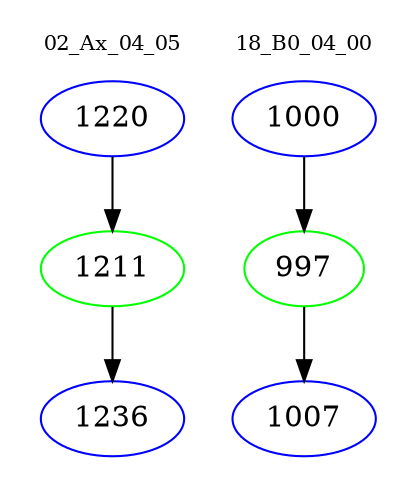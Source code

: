 digraph{
subgraph cluster_0 {
color = white
label = "02_Ax_04_05";
fontsize=10;
T0_1220 [label="1220", color="blue"]
T0_1220 -> T0_1211 [color="black"]
T0_1211 [label="1211", color="green"]
T0_1211 -> T0_1236 [color="black"]
T0_1236 [label="1236", color="blue"]
}
subgraph cluster_1 {
color = white
label = "18_B0_04_00";
fontsize=10;
T1_1000 [label="1000", color="blue"]
T1_1000 -> T1_997 [color="black"]
T1_997 [label="997", color="green"]
T1_997 -> T1_1007 [color="black"]
T1_1007 [label="1007", color="blue"]
}
}
